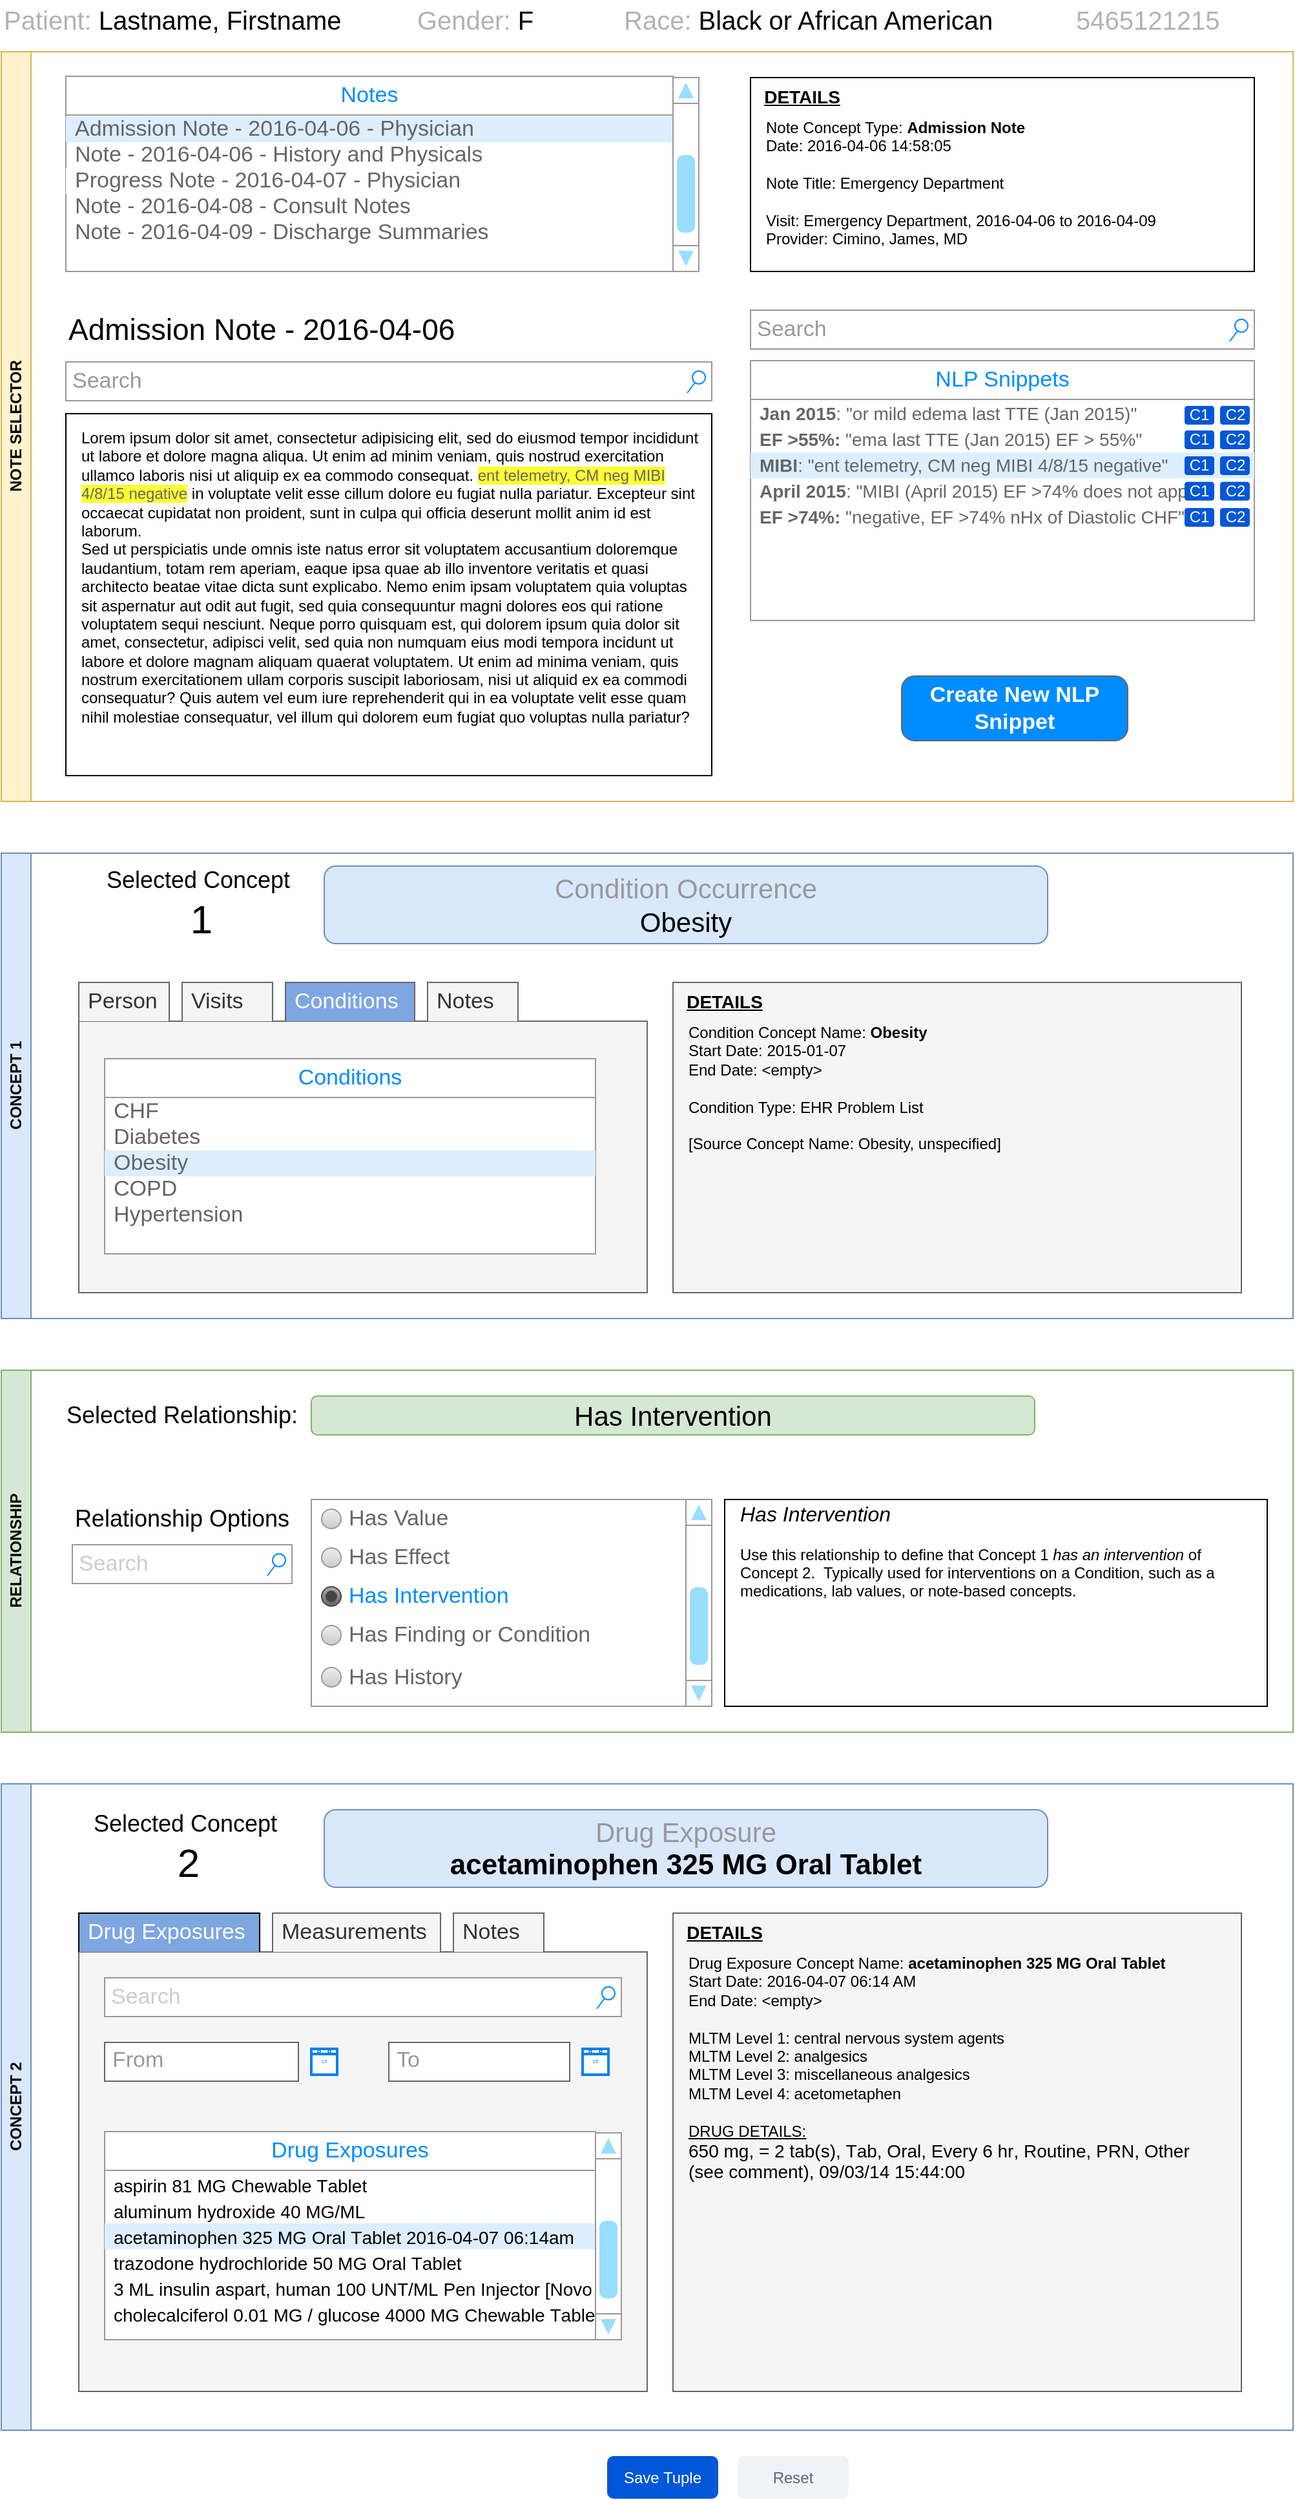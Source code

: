 <mxfile version="24.6.4" type="github">
  <diagram name="Page-1" id="CvbROnI0u1PsvaJzNxl1">
    <mxGraphModel dx="1418" dy="1577" grid="0" gridSize="10" guides="1" tooltips="1" connect="1" arrows="1" fold="1" page="1" pageScale="1" pageWidth="1100" pageHeight="850" math="0" shadow="0">
      <root>
        <mxCell id="0" />
        <mxCell id="1" parent="0" />
        <mxCell id="52OdQAi1lzuqlrWnkRY4-55" value="" style="rounded=0;whiteSpace=wrap;html=1;" parent="1" vertex="1">
          <mxGeometry x="600" y="900" width="420" height="160" as="geometry" />
        </mxCell>
        <mxCell id="52OdQAi1lzuqlrWnkRY4-32" value="CONCEPT 1" style="swimlane;horizontal=0;whiteSpace=wrap;html=1;fillColor=#dae8fc;strokeColor=#6c8ebf;" parent="1" vertex="1">
          <mxGeometry x="40" y="400" width="1000" height="360" as="geometry" />
        </mxCell>
        <mxCell id="52OdQAi1lzuqlrWnkRY4-36" value="" style="rounded=0;whiteSpace=wrap;html=1;fillColor=#f5f5f5;fontColor=#333333;strokeColor=#666666;" parent="52OdQAi1lzuqlrWnkRY4-32" vertex="1">
          <mxGeometry x="520" y="100" width="440" height="240" as="geometry" />
        </mxCell>
        <mxCell id="52OdQAi1lzuqlrWnkRY4-12" value="" style="rounded=0;whiteSpace=wrap;html=1;fillColor=#f5f5f5;fontColor=#333333;strokeColor=#666666;" parent="52OdQAi1lzuqlrWnkRY4-32" vertex="1">
          <mxGeometry x="60" y="130" width="440" height="210" as="geometry" />
        </mxCell>
        <mxCell id="52OdQAi1lzuqlrWnkRY4-1" value="" style="strokeWidth=1;shadow=0;dashed=0;align=center;html=1;shape=mxgraph.mockup.forms.rrect;rSize=0;strokeColor=#999999;fillColor=#ffffff;" parent="52OdQAi1lzuqlrWnkRY4-32" vertex="1">
          <mxGeometry x="80" y="160" width="380" height="150" as="geometry" />
        </mxCell>
        <mxCell id="52OdQAi1lzuqlrWnkRY4-2" value="Conditions" style="strokeWidth=1;shadow=0;dashed=0;align=center;html=1;shape=mxgraph.mockup.forms.rrect;rSize=0;strokeColor=#999999;fontColor=#008cff;fontSize=17;fillColor=#ffffff;resizeWidth=1;whiteSpace=wrap;" parent="52OdQAi1lzuqlrWnkRY4-1" vertex="1">
          <mxGeometry width="380.0" height="30" relative="1" as="geometry">
            <mxPoint y="-1" as="offset" />
          </mxGeometry>
        </mxCell>
        <mxCell id="52OdQAi1lzuqlrWnkRY4-3" value="CHF" style="strokeWidth=1;shadow=0;dashed=0;align=center;html=1;shape=mxgraph.mockup.forms.anchor;fontSize=17;fontColor=#666666;align=left;spacingLeft=5;resizeWidth=1;whiteSpace=wrap;" parent="52OdQAi1lzuqlrWnkRY4-1" vertex="1">
          <mxGeometry width="380.0" height="20" relative="1" as="geometry">
            <mxPoint y="30" as="offset" />
          </mxGeometry>
        </mxCell>
        <mxCell id="52OdQAi1lzuqlrWnkRY4-4" value="Diabetes" style="strokeWidth=1;shadow=0;dashed=0;align=center;html=1;shape=mxgraph.mockup.forms.anchor;fontSize=17;fontColor=#666666;align=left;spacingLeft=5;resizeWidth=1;whiteSpace=wrap;" parent="52OdQAi1lzuqlrWnkRY4-1" vertex="1">
          <mxGeometry width="380.0" height="20" relative="1" as="geometry">
            <mxPoint y="50" as="offset" />
          </mxGeometry>
        </mxCell>
        <mxCell id="52OdQAi1lzuqlrWnkRY4-5" value="Obesity" style="strokeWidth=1;shadow=0;dashed=0;align=center;html=1;shape=mxgraph.mockup.forms.rrect;rSize=0;fontSize=17;fontColor=#666666;align=left;spacingLeft=5;fillColor=#ddeeff;strokeColor=none;resizeWidth=1;whiteSpace=wrap;" parent="52OdQAi1lzuqlrWnkRY4-1" vertex="1">
          <mxGeometry width="380.0" height="20" relative="1" as="geometry">
            <mxPoint y="70" as="offset" />
          </mxGeometry>
        </mxCell>
        <mxCell id="52OdQAi1lzuqlrWnkRY4-6" value="COPD" style="strokeWidth=1;shadow=0;dashed=0;align=center;html=1;shape=mxgraph.mockup.forms.anchor;fontSize=17;fontColor=#666666;align=left;spacingLeft=5;resizeWidth=1;whiteSpace=wrap;" parent="52OdQAi1lzuqlrWnkRY4-1" vertex="1">
          <mxGeometry width="380.0" height="20" relative="1" as="geometry">
            <mxPoint y="90" as="offset" />
          </mxGeometry>
        </mxCell>
        <mxCell id="52OdQAi1lzuqlrWnkRY4-8" value="Hypertension" style="strokeWidth=1;shadow=0;dashed=0;align=center;html=1;shape=mxgraph.mockup.forms.anchor;fontSize=17;fontColor=#666666;align=left;spacingLeft=5;resizeWidth=1;whiteSpace=wrap;" parent="52OdQAi1lzuqlrWnkRY4-1" vertex="1">
          <mxGeometry width="380.0" height="20" relative="1" as="geometry">
            <mxPoint y="110" as="offset" />
          </mxGeometry>
        </mxCell>
        <mxCell id="52OdQAi1lzuqlrWnkRY4-11" value="Visits" style="strokeWidth=1;shadow=0;dashed=0;align=center;html=1;shape=mxgraph.mockup.forms.uRect;fontSize=17;fontColor=#333333;align=left;spacingLeft=5;strokeColor=#666666;fillColor=#f5f5f5;" parent="52OdQAi1lzuqlrWnkRY4-32" vertex="1">
          <mxGeometry x="140" y="100" width="70" height="30" as="geometry" />
        </mxCell>
        <mxCell id="52OdQAi1lzuqlrWnkRY4-10" value="Notes" style="strokeWidth=1;shadow=0;dashed=0;align=center;html=1;shape=mxgraph.mockup.forms.uRect;fontSize=17;fontColor=#333333;align=left;spacingLeft=5;strokeColor=#666666;fillColor=#f5f5f5;" parent="52OdQAi1lzuqlrWnkRY4-32" vertex="1">
          <mxGeometry x="330" y="100" width="70" height="30" as="geometry" />
        </mxCell>
        <mxCell id="52OdQAi1lzuqlrWnkRY4-9" value="Conditions" style="strokeWidth=1;shadow=0;dashed=0;align=center;html=1;shape=mxgraph.mockup.forms.uRect;fontSize=17;fontColor=#FFFFFF;align=left;spacingLeft=5;strokeColor=#666666;fillColor=#7EA6E0;" parent="52OdQAi1lzuqlrWnkRY4-32" vertex="1">
          <mxGeometry x="220" y="100" width="100" height="30" as="geometry" />
        </mxCell>
        <mxCell id="52OdQAi1lzuqlrWnkRY4-33" value="Person" style="strokeWidth=1;shadow=0;dashed=0;align=center;html=1;shape=mxgraph.mockup.forms.uRect;fontSize=17;fontColor=#333333;align=left;spacingLeft=5;strokeColor=#666666;fillColor=#f5f5f5;" parent="52OdQAi1lzuqlrWnkRY4-32" vertex="1">
          <mxGeometry x="60" y="100" width="70" height="30" as="geometry" />
        </mxCell>
        <mxCell id="52OdQAi1lzuqlrWnkRY4-34" value="Condition Concept Name: &lt;b&gt;Obesity&lt;/b&gt;&lt;div&gt;Start Date: 2015-01-07&lt;/div&gt;&lt;div&gt;End Date: &amp;lt;empty&amp;gt;&lt;/div&gt;&lt;div&gt;&lt;br&gt;&lt;/div&gt;&lt;div&gt;Condition Type: EHR Problem List&lt;/div&gt;&lt;div&gt;&lt;br&gt;&lt;/div&gt;&lt;div&gt;[Source Concept Name: Obesity, unspecified]&lt;/div&gt;&lt;div&gt;&lt;br&gt;&lt;/div&gt;&lt;div&gt;&lt;br&gt;&lt;/div&gt;" style="text;spacingTop=-5;whiteSpace=wrap;html=1;align=left;fontSize=12;fontFamily=Helvetica;fillColor=none;strokeColor=none;" parent="52OdQAi1lzuqlrWnkRY4-32" vertex="1">
          <mxGeometry x="530" y="130" width="420" height="210" as="geometry" />
        </mxCell>
        <mxCell id="52OdQAi1lzuqlrWnkRY4-35" value="DETAILS" style="text;html=1;align=center;verticalAlign=middle;whiteSpace=wrap;rounded=0;fontSize=14;fontStyle=5" parent="52OdQAi1lzuqlrWnkRY4-32" vertex="1">
          <mxGeometry x="530" y="100" width="60" height="30" as="geometry" />
        </mxCell>
        <mxCell id="52OdQAi1lzuqlrWnkRY4-37" value="Selected Concept&amp;nbsp;&lt;div&gt;&lt;font style=&quot;font-size: 31px;&quot;&gt;1&lt;/font&gt;&lt;/div&gt;" style="text;html=1;align=center;verticalAlign=middle;whiteSpace=wrap;rounded=0;fontSize=18;" parent="52OdQAi1lzuqlrWnkRY4-32" vertex="1">
          <mxGeometry x="70" y="10" width="170" height="60" as="geometry" />
        </mxCell>
        <mxCell id="52OdQAi1lzuqlrWnkRY4-38" value="" style="rounded=1;whiteSpace=wrap;html=1;fillColor=#dae8fc;strokeColor=#6c8ebf;" parent="52OdQAi1lzuqlrWnkRY4-32" vertex="1">
          <mxGeometry x="250" y="10" width="560" height="60" as="geometry" />
        </mxCell>
        <mxCell id="52OdQAi1lzuqlrWnkRY4-39" value="&lt;font color=&quot;#999999&quot;&gt;Condition Occurrence&lt;/font&gt;&lt;div style=&quot;font-size: 21px;&quot;&gt;Obesity&lt;/div&gt;" style="text;html=1;align=center;verticalAlign=middle;whiteSpace=wrap;rounded=0;fontSize=21;" parent="52OdQAi1lzuqlrWnkRY4-32" vertex="1">
          <mxGeometry x="395" y="10" width="270" height="60" as="geometry" />
        </mxCell>
        <mxCell id="52OdQAi1lzuqlrWnkRY4-40" value="RELATIONSHIP" style="swimlane;horizontal=0;whiteSpace=wrap;html=1;fillColor=#d5e8d4;strokeColor=#82b366;" parent="1" vertex="1">
          <mxGeometry x="40" y="800" width="1000" height="280" as="geometry" />
        </mxCell>
        <mxCell id="52OdQAi1lzuqlrWnkRY4-41" value="Selected Relationship:" style="text;html=1;align=center;verticalAlign=middle;whiteSpace=wrap;rounded=0;fontSize=18;" parent="52OdQAi1lzuqlrWnkRY4-40" vertex="1">
          <mxGeometry x="40" y="20" width="200" height="30" as="geometry" />
        </mxCell>
        <mxCell id="52OdQAi1lzuqlrWnkRY4-42" value="" style="rounded=1;whiteSpace=wrap;html=1;fillColor=#d5e8d4;strokeColor=#82b366;" parent="52OdQAi1lzuqlrWnkRY4-40" vertex="1">
          <mxGeometry x="240" y="20" width="560" height="30" as="geometry" />
        </mxCell>
        <mxCell id="52OdQAi1lzuqlrWnkRY4-43" value="&lt;font&gt;Has Intervention&lt;/font&gt;" style="text;html=1;align=center;verticalAlign=middle;whiteSpace=wrap;rounded=0;fontSize=21;fontColor=#000000;" parent="52OdQAi1lzuqlrWnkRY4-40" vertex="1">
          <mxGeometry x="385" y="20" width="270" height="30" as="geometry" />
        </mxCell>
        <mxCell id="52OdQAi1lzuqlrWnkRY4-52" value="Search" style="strokeWidth=1;shadow=0;dashed=0;align=center;html=1;shape=mxgraph.mockup.forms.searchBox;strokeColor=#999999;mainText=;strokeColor2=#008cff;fontColor=#CCCCCC;fontSize=17;align=left;spacingLeft=3;whiteSpace=wrap;" parent="52OdQAi1lzuqlrWnkRY4-40" vertex="1">
          <mxGeometry x="55" y="135" width="170" height="30" as="geometry" />
        </mxCell>
        <mxCell id="52OdQAi1lzuqlrWnkRY4-53" value="Relationship Options" style="text;html=1;align=center;verticalAlign=middle;whiteSpace=wrap;rounded=0;fontSize=18;" parent="52OdQAi1lzuqlrWnkRY4-40" vertex="1">
          <mxGeometry x="50" y="95" width="180" height="40" as="geometry" />
        </mxCell>
        <mxCell id="52OdQAi1lzuqlrWnkRY4-44" value="" style="strokeWidth=1;shadow=0;dashed=0;align=center;html=1;shape=mxgraph.mockup.forms.rrect;rSize=0;strokeColor=#999999;fillColor=#ffffff;recursiveResize=0;" parent="52OdQAi1lzuqlrWnkRY4-40" vertex="1">
          <mxGeometry x="240" y="100" width="290" height="160" as="geometry" />
        </mxCell>
        <mxCell id="52OdQAi1lzuqlrWnkRY4-45" value="Has Value" style="shape=ellipse;rSize=0;fillColor=#eeeeee;strokeColor=#999999;gradientColor=#cccccc;html=1;align=left;spacingLeft=4;fontSize=17;fontColor=#666666;labelPosition=right;" parent="52OdQAi1lzuqlrWnkRY4-44" vertex="1">
          <mxGeometry x="8" y="7.5" width="15" height="15" as="geometry" />
        </mxCell>
        <mxCell id="52OdQAi1lzuqlrWnkRY4-46" value="Has Effect" style="shape=ellipse;rSize=0;fillColor=#eeeeee;strokeColor=#999999;gradientColor=#cccccc;html=1;align=left;spacingLeft=4;fontSize=17;fontColor=#666666;labelPosition=right;" parent="52OdQAi1lzuqlrWnkRY4-44" vertex="1">
          <mxGeometry x="8" y="37.5" width="15" height="15" as="geometry" />
        </mxCell>
        <mxCell id="52OdQAi1lzuqlrWnkRY4-47" value="Has Intervention" style="shape=ellipse;rSize=0;fillColor=#aaaaaa;strokeColor=#444444;gradientColor=#666666;html=1;align=left;spacingLeft=4;fontSize=17;fontColor=#008cff;labelPosition=right;" parent="52OdQAi1lzuqlrWnkRY4-44" vertex="1">
          <mxGeometry x="8" y="67.5" width="15" height="15" as="geometry" />
        </mxCell>
        <mxCell id="52OdQAi1lzuqlrWnkRY4-48" value="" style="shape=ellipse;fillColor=#444444;strokeColor=none;html=1;" parent="52OdQAi1lzuqlrWnkRY4-47" vertex="1">
          <mxGeometry x="3" y="3" width="9" height="9" as="geometry" />
        </mxCell>
        <mxCell id="52OdQAi1lzuqlrWnkRY4-49" value="Has Finding or Condition" style="shape=ellipse;rSize=0;fillColor=#eeeeee;strokeColor=#999999;gradientColor=#cccccc;html=1;align=left;spacingLeft=4;fontSize=17;fontColor=#666666;labelPosition=right;" parent="52OdQAi1lzuqlrWnkRY4-44" vertex="1">
          <mxGeometry x="8" y="97.5" width="15" height="15" as="geometry" />
        </mxCell>
        <mxCell id="52OdQAi1lzuqlrWnkRY4-92" value="Has History" style="shape=ellipse;rSize=0;fillColor=#eeeeee;strokeColor=#999999;gradientColor=#cccccc;html=1;align=left;spacingLeft=4;fontSize=17;fontColor=#666666;labelPosition=right;" parent="52OdQAi1lzuqlrWnkRY4-44" vertex="1">
          <mxGeometry x="8" y="130" width="15" height="15" as="geometry" />
        </mxCell>
        <mxCell id="52OdQAi1lzuqlrWnkRY4-50" value="" style="verticalLabelPosition=bottom;shadow=0;dashed=0;align=center;html=1;verticalAlign=top;strokeWidth=1;shape=mxgraph.mockup.navigation.scrollBar;strokeColor=#999999;barPos=20;fillColor2=#99ddff;strokeColor2=none;direction=north;" parent="52OdQAi1lzuqlrWnkRY4-40" vertex="1">
          <mxGeometry x="530" y="100" width="10" height="160" as="geometry" />
        </mxCell>
        <mxCell id="52OdQAi1lzuqlrWnkRY4-54" value="&lt;font style=&quot;font-size: 16px;&quot;&gt;&lt;i&gt;Has Intervention&lt;/i&gt;&lt;/font&gt;&lt;div&gt;&lt;br&gt;&lt;/div&gt;&lt;div&gt;Use this relationship to define that Concept 1 &lt;i&gt;has an intervention&lt;/i&gt; of Concept 2.&amp;nbsp; Typically used for interventions on a Condition, such as a medications, lab values, or note-based concepts.&lt;/div&gt;" style="text;spacingTop=-5;whiteSpace=wrap;html=1;align=left;fontSize=12;fontFamily=Helvetica;fillColor=none;strokeColor=none;" parent="1" vertex="1">
          <mxGeometry x="610" y="900" width="400" height="160" as="geometry" />
        </mxCell>
        <mxCell id="52OdQAi1lzuqlrWnkRY4-56" value="CONCEPT 2" style="swimlane;horizontal=0;whiteSpace=wrap;html=1;fillColor=#dae8fc;strokeColor=#6c8ebf;" parent="1" vertex="1">
          <mxGeometry x="40" y="1120" width="1000" height="500" as="geometry" />
        </mxCell>
        <mxCell id="52OdQAi1lzuqlrWnkRY4-57" value="" style="rounded=0;whiteSpace=wrap;html=1;fillColor=#f5f5f5;strokeColor=#666666;fontColor=#333333;" parent="52OdQAi1lzuqlrWnkRY4-56" vertex="1">
          <mxGeometry x="520" y="100" width="440" height="370" as="geometry" />
        </mxCell>
        <mxCell id="52OdQAi1lzuqlrWnkRY4-58" value="" style="rounded=0;whiteSpace=wrap;html=1;fillColor=#f5f5f5;fontColor=#333333;strokeColor=#666666;" parent="52OdQAi1lzuqlrWnkRY4-56" vertex="1">
          <mxGeometry x="60" y="130" width="440" height="340" as="geometry" />
        </mxCell>
        <mxCell id="52OdQAi1lzuqlrWnkRY4-59" value="" style="strokeWidth=1;shadow=0;dashed=0;align=center;html=1;shape=mxgraph.mockup.forms.rrect;rSize=0;strokeColor=#999999;fillColor=#ffffff;" parent="52OdQAi1lzuqlrWnkRY4-56" vertex="1">
          <mxGeometry x="80" y="270" width="380" height="160" as="geometry" />
        </mxCell>
        <mxCell id="52OdQAi1lzuqlrWnkRY4-60" value="Drug Exposures" style="strokeWidth=1;shadow=0;dashed=0;align=center;html=1;shape=mxgraph.mockup.forms.rrect;rSize=0;strokeColor=#999999;fontColor=#008cff;fontSize=17;fillColor=#ffffff;resizeWidth=1;whiteSpace=wrap;" parent="52OdQAi1lzuqlrWnkRY4-59" vertex="1">
          <mxGeometry width="380.0" height="30" relative="1" as="geometry">
            <mxPoint y="-1" as="offset" />
          </mxGeometry>
        </mxCell>
        <mxCell id="52OdQAi1lzuqlrWnkRY4-61" value="&lt;p class=&quot;p1&quot; style=&quot;margin: 0px; font-variant-numeric: normal; font-variant-east-asian: normal; font-variant-alternates: normal; font-kerning: auto; font-optical-sizing: auto; font-feature-settings: normal; font-variation-settings: normal; font-variant-position: normal; font-stretch: normal; font-size: 14px; line-height: normal; color: rgb(0, 0, 0); -webkit-text-stroke-color: rgb(199, 200, 201); background-color: rgba(227, 227, 226, 0.04);&quot;&gt;&lt;span class=&quot;s1&quot; style=&quot;font-kerning: none; font-size: 14px;&quot;&gt;aspirin 81 MG Chewable Tablet&lt;/span&gt;&lt;/p&gt;" style="strokeWidth=1;shadow=0;dashed=0;align=center;html=1;shape=mxgraph.mockup.forms.anchor;fontSize=14;fontColor=#666666;align=left;spacingLeft=5;resizeWidth=1;whiteSpace=wrap;" parent="52OdQAi1lzuqlrWnkRY4-59" vertex="1">
          <mxGeometry width="380.0" height="20" relative="1" as="geometry">
            <mxPoint y="30" as="offset" />
          </mxGeometry>
        </mxCell>
        <mxCell id="52OdQAi1lzuqlrWnkRY4-62" value="&lt;p class=&quot;p1&quot; style=&quot;margin: 0px; font-variant-numeric: normal; font-variant-east-asian: normal; font-variant-alternates: normal; font-kerning: auto; font-optical-sizing: auto; font-feature-settings: normal; font-variation-settings: normal; font-variant-position: normal; font-stretch: normal; font-size: 14px; line-height: normal; color: rgb(0, 0, 0); -webkit-text-stroke-color: rgb(199, 200, 201); background-color: rgba(227, 227, 226, 0.04);&quot;&gt;&lt;span class=&quot;s1&quot; style=&quot;font-kerning: none; font-size: 14px;&quot;&gt;aluminum hydroxide 40 MG/ML&lt;/span&gt;&lt;/p&gt;" style="strokeWidth=1;shadow=0;dashed=0;align=center;html=1;shape=mxgraph.mockup.forms.anchor;fontSize=14;fontColor=#666666;align=left;spacingLeft=5;resizeWidth=1;whiteSpace=wrap;" parent="52OdQAi1lzuqlrWnkRY4-59" vertex="1">
          <mxGeometry width="380.0" height="20" relative="1" as="geometry">
            <mxPoint y="50" as="offset" />
          </mxGeometry>
        </mxCell>
        <mxCell id="52OdQAi1lzuqlrWnkRY4-63" value="&lt;p class=&quot;p1&quot; style=&quot;margin: 0px; font-variant-numeric: normal; font-variant-east-asian: normal; font-variant-alternates: normal; font-kerning: auto; font-optical-sizing: auto; font-feature-settings: normal; font-variation-settings: normal; font-variant-position: normal; font-stretch: normal; font-size: 14px; line-height: normal; color: rgb(0, 0, 0); -webkit-text-stroke-color: rgb(199, 200, 201); background-color: rgba(227, 227, 226, 0.04);&quot;&gt;&lt;span class=&quot;s1&quot; style=&quot;font-kerning: none; font-size: 14px;&quot;&gt;acetaminophen 325 MG Oral Tablet 2016-04-07 06:14am&lt;/span&gt;&lt;/p&gt;" style="strokeWidth=1;shadow=0;dashed=0;align=center;html=1;shape=mxgraph.mockup.forms.rrect;rSize=0;fontSize=14;fontColor=#666666;align=left;spacingLeft=5;fillColor=#ddeeff;strokeColor=none;resizeWidth=1;whiteSpace=wrap;" parent="52OdQAi1lzuqlrWnkRY4-59" vertex="1">
          <mxGeometry width="380.0" height="20" relative="1" as="geometry">
            <mxPoint y="70" as="offset" />
          </mxGeometry>
        </mxCell>
        <mxCell id="52OdQAi1lzuqlrWnkRY4-64" value="&lt;p class=&quot;p1&quot; style=&quot;margin: 0px; font-variant-numeric: normal; font-variant-east-asian: normal; font-variant-alternates: normal; font-kerning: auto; font-optical-sizing: auto; font-feature-settings: normal; font-variation-settings: normal; font-variant-position: normal; font-stretch: normal; font-size: 14px; line-height: normal; color: rgb(0, 0, 0); -webkit-text-stroke-color: rgb(199, 200, 201); background-color: rgba(227, 227, 226, 0.04);&quot;&gt;&lt;span class=&quot;s1&quot; style=&quot;font-kerning: none; font-size: 14px;&quot;&gt;trazodone hydrochloride 50 MG Oral Tablet&lt;/span&gt;&lt;/p&gt;" style="strokeWidth=1;shadow=0;dashed=0;align=center;html=1;shape=mxgraph.mockup.forms.anchor;fontSize=14;fontColor=#666666;align=left;spacingLeft=5;resizeWidth=1;whiteSpace=wrap;" parent="52OdQAi1lzuqlrWnkRY4-59" vertex="1">
          <mxGeometry width="380.0" height="20" relative="1" as="geometry">
            <mxPoint y="90" as="offset" />
          </mxGeometry>
        </mxCell>
        <mxCell id="52OdQAi1lzuqlrWnkRY4-65" value="&lt;p class=&quot;p1&quot; style=&quot;margin: 0px; font-variant-numeric: normal; font-variant-east-asian: normal; font-variant-alternates: normal; font-kerning: auto; font-optical-sizing: auto; font-feature-settings: normal; font-variation-settings: normal; font-variant-position: normal; font-stretch: normal; font-size: 14px; line-height: normal; color: rgb(0, 0, 0); -webkit-text-stroke-color: rgb(199, 200, 201); background-color: rgba(227, 227, 226, 0.04);&quot;&gt;&lt;span class=&quot;s1&quot; style=&quot;font-kerning: none; font-size: 14px;&quot;&gt;3 ML insulin aspart, human 100 UNT/ML Pen Injector [Novo&lt;/span&gt;&lt;/p&gt;" style="strokeWidth=1;shadow=0;dashed=0;align=center;html=1;shape=mxgraph.mockup.forms.anchor;fontSize=14;fontColor=#666666;align=left;spacingLeft=5;resizeWidth=1;whiteSpace=wrap;" parent="52OdQAi1lzuqlrWnkRY4-59" vertex="1">
          <mxGeometry width="380.0" height="20" relative="1" as="geometry">
            <mxPoint y="110" as="offset" />
          </mxGeometry>
        </mxCell>
        <mxCell id="52OdQAi1lzuqlrWnkRY4-76" value="&lt;p style=&quot;margin: 0px; font-variant-numeric: normal; font-variant-east-asian: normal; font-variant-alternates: normal; font-kerning: auto; font-optical-sizing: auto; font-feature-settings: normal; font-variation-settings: normal; font-variant-position: normal; font-stretch: normal; font-size: 14px; line-height: normal; color: rgb(0, 0, 0); -webkit-text-stroke-color: rgb(199, 200, 201); background-color: rgba(227, 227, 226, 0.04);&quot; class=&quot;p1&quot;&gt;&lt;span style=&quot;font-kerning: none; font-size: 14px;&quot; class=&quot;s1&quot;&gt;cholecalciferol 0.01 MG / glucose 4000 MG Chewable Table&lt;/span&gt;&lt;/p&gt;" style="strokeWidth=1;shadow=0;dashed=0;align=center;html=1;shape=mxgraph.mockup.forms.anchor;fontSize=14;fontColor=#666666;align=left;spacingLeft=5;resizeWidth=1;whiteSpace=wrap;" parent="52OdQAi1lzuqlrWnkRY4-59" vertex="1">
          <mxGeometry width="380.0" height="20" relative="1" as="geometry">
            <mxPoint y="130" as="offset" />
          </mxGeometry>
        </mxCell>
        <mxCell id="52OdQAi1lzuqlrWnkRY4-66" value="Measurements" style="strokeWidth=1;shadow=0;dashed=0;align=center;html=1;shape=mxgraph.mockup.forms.uRect;fontSize=17;fontColor=#333333;align=left;spacingLeft=5;strokeColor=#666666;fillColor=#f5f5f5;" parent="52OdQAi1lzuqlrWnkRY4-56" vertex="1">
          <mxGeometry x="210" y="100" width="130" height="30" as="geometry" />
        </mxCell>
        <mxCell id="52OdQAi1lzuqlrWnkRY4-67" value="Notes" style="strokeWidth=1;shadow=0;dashed=0;align=center;html=1;shape=mxgraph.mockup.forms.uRect;fontSize=17;fontColor=#333333;align=left;spacingLeft=5;strokeColor=#666666;fillColor=#f5f5f5;" parent="52OdQAi1lzuqlrWnkRY4-56" vertex="1">
          <mxGeometry x="350" y="100" width="70" height="30" as="geometry" />
        </mxCell>
        <mxCell id="52OdQAi1lzuqlrWnkRY4-69" value="Drug Exposures" style="strokeWidth=1;shadow=0;dashed=0;align=center;html=1;shape=mxgraph.mockup.forms.uRect;fontSize=17;fontColor=#FFFFFF;align=left;spacingLeft=5;strokeColor=#000000;fillColor=#7EA6E0;" parent="52OdQAi1lzuqlrWnkRY4-56" vertex="1">
          <mxGeometry x="60" y="100" width="140" height="30" as="geometry" />
        </mxCell>
        <mxCell id="52OdQAi1lzuqlrWnkRY4-70" value="Drug Exposure Concept Name:&amp;nbsp;&lt;span style=&quot;background-color: rgba(227, 227, 226, 0.04); -webkit-text-stroke-color: rgb(199, 200, 201);&quot;&gt;&lt;b&gt;acetaminophen 325 MG Oral Tablet&lt;/b&gt;&lt;/span&gt;&lt;div&gt;Start Date: 2016-04-07 06:14 AM&lt;/div&gt;&lt;div&gt;End Date: &amp;lt;empty&amp;gt;&lt;/div&gt;&lt;div&gt;&lt;br&gt;&lt;/div&gt;&lt;div&gt;MLTM Level 1: central nervous system agents&lt;/div&gt;&lt;div&gt;MLTM Level 2: analgesics&lt;/div&gt;&lt;div&gt;MLTM Level 3: miscellaneous analgesics&lt;/div&gt;&lt;div&gt;MLTM Level 4: acetometaphen&lt;/div&gt;&lt;div&gt;&lt;br&gt;&lt;/div&gt;&lt;div&gt;&lt;u&gt;DRUG DETAILS:&lt;/u&gt;&lt;/div&gt;&lt;div&gt;&lt;p style=&quot;margin: 0px; font-variant-numeric: normal; font-variant-east-asian: normal; font-variant-alternates: normal; font-kerning: auto; font-optical-sizing: auto; font-feature-settings: normal; font-variation-settings: normal; font-variant-position: normal; font-stretch: normal; line-height: normal; -webkit-text-stroke-color: rgb(199, 201, 201);&quot; class=&quot;p1&quot;&gt;&lt;span style=&quot;font-kerning: none;&quot; class=&quot;s1&quot;&gt;&lt;font style=&quot;font-size: 14px;&quot;&gt;650 mg, = 2 tab(s), Tab, Oral, Every 6 hr, Routine, PRN, Other (see comment), 09/03/14 15:44:00&lt;/font&gt;&lt;/span&gt;&lt;/p&gt;&lt;/div&gt;&lt;div&gt;&lt;br&gt;&lt;/div&gt;&lt;div&gt;&lt;br&gt;&lt;/div&gt;" style="text;spacingTop=-5;whiteSpace=wrap;html=1;align=left;fontSize=12;fontFamily=Helvetica;fillColor=none;strokeColor=none;" parent="52OdQAi1lzuqlrWnkRY4-56" vertex="1">
          <mxGeometry x="530" y="130" width="420" height="330" as="geometry" />
        </mxCell>
        <mxCell id="52OdQAi1lzuqlrWnkRY4-71" value="DETAILS" style="text;html=1;align=center;verticalAlign=middle;whiteSpace=wrap;rounded=0;fontSize=14;fontStyle=5" parent="52OdQAi1lzuqlrWnkRY4-56" vertex="1">
          <mxGeometry x="530" y="100" width="60" height="30" as="geometry" />
        </mxCell>
        <mxCell id="52OdQAi1lzuqlrWnkRY4-74" value="&lt;font color=&quot;#999999&quot;&gt;Drug Exposure&lt;/font&gt;&lt;div style=&quot;&quot;&gt;&lt;b style=&quot;text-align: left; -webkit-text-stroke-color: rgb(199, 200, 201);&quot;&gt;&lt;font style=&quot;font-size: 22px;&quot;&gt;acetaminophen 325 MG Oral Tablet&lt;/font&gt;&lt;/b&gt;&lt;br&gt;&lt;/div&gt;" style="text;html=1;align=center;verticalAlign=middle;whiteSpace=wrap;rounded=1;fontSize=21;fillColor=#dae8fc;strokeColor=#6c8ebf;" parent="52OdQAi1lzuqlrWnkRY4-56" vertex="1">
          <mxGeometry x="250" y="20" width="560" height="60" as="geometry" />
        </mxCell>
        <mxCell id="52OdQAi1lzuqlrWnkRY4-75" value="" style="verticalLabelPosition=bottom;shadow=0;dashed=0;align=center;html=1;verticalAlign=top;strokeWidth=1;shape=mxgraph.mockup.navigation.scrollBar;strokeColor=#999999;barPos=20;fillColor2=#99ddff;strokeColor2=none;direction=north;" parent="52OdQAi1lzuqlrWnkRY4-56" vertex="1">
          <mxGeometry x="460" y="270" width="10" height="160" as="geometry" />
        </mxCell>
        <mxCell id="52OdQAi1lzuqlrWnkRY4-77" value="Search" style="strokeWidth=1;shadow=0;dashed=0;align=center;html=1;shape=mxgraph.mockup.forms.searchBox;strokeColor=#999999;mainText=;strokeColor2=#008cff;fontColor=#CCCCCC;fontSize=17;align=left;spacingLeft=3;whiteSpace=wrap;" parent="52OdQAi1lzuqlrWnkRY4-56" vertex="1">
          <mxGeometry x="80" y="150" width="400" height="30" as="geometry" />
        </mxCell>
        <mxCell id="52OdQAi1lzuqlrWnkRY4-78" value="" style="html=1;verticalLabelPosition=bottom;align=center;labelBackgroundColor=#ffffff;verticalAlign=top;strokeWidth=2;strokeColor=#0080F0;shadow=0;dashed=0;shape=mxgraph.ios7.icons.calendar;" parent="52OdQAi1lzuqlrWnkRY4-56" vertex="1">
          <mxGeometry x="240" y="205" width="20" height="20" as="geometry" />
        </mxCell>
        <mxCell id="52OdQAi1lzuqlrWnkRY4-79" value="From" style="strokeWidth=1;shadow=0;dashed=0;align=center;html=1;shape=mxgraph.mockup.text.textBox;fontColor=#999999;align=left;fontSize=17;spacingLeft=4;spacingTop=-3;whiteSpace=wrap;strokeColor=#666666;mainText=" parent="52OdQAi1lzuqlrWnkRY4-56" vertex="1">
          <mxGeometry x="80" y="200" width="150" height="30" as="geometry" />
        </mxCell>
        <mxCell id="52OdQAi1lzuqlrWnkRY4-80" value="" style="html=1;verticalLabelPosition=bottom;align=center;labelBackgroundColor=#ffffff;verticalAlign=top;strokeWidth=2;strokeColor=#0080F0;shadow=0;dashed=0;shape=mxgraph.ios7.icons.calendar;" parent="52OdQAi1lzuqlrWnkRY4-56" vertex="1">
          <mxGeometry x="450" y="205" width="20" height="20" as="geometry" />
        </mxCell>
        <mxCell id="52OdQAi1lzuqlrWnkRY4-81" value="To" style="strokeWidth=1;shadow=0;dashed=0;align=center;html=1;shape=mxgraph.mockup.text.textBox;fontColor=#999999;align=left;fontSize=17;spacingLeft=4;spacingTop=-3;whiteSpace=wrap;strokeColor=#666666;mainText=" parent="52OdQAi1lzuqlrWnkRY4-56" vertex="1">
          <mxGeometry x="300" y="200" width="140" height="30" as="geometry" />
        </mxCell>
        <mxCell id="52OdQAi1lzuqlrWnkRY4-91" value="Selected Concept&amp;nbsp;&lt;div&gt;&lt;span style=&quot;font-size: 31px;&quot;&gt;2&lt;/span&gt;&lt;/div&gt;" style="text;html=1;align=center;verticalAlign=middle;whiteSpace=wrap;rounded=0;fontSize=18;" parent="52OdQAi1lzuqlrWnkRY4-56" vertex="1">
          <mxGeometry x="60" y="20" width="170" height="60" as="geometry" />
        </mxCell>
        <mxCell id="52OdQAi1lzuqlrWnkRY4-82" value="NOTE SELECTOR" style="swimlane;horizontal=0;whiteSpace=wrap;html=1;fillColor=#fff2cc;strokeColor=#d6b656;" parent="1" vertex="1">
          <mxGeometry x="40" y="-220" width="1000" height="580" as="geometry" />
        </mxCell>
        <mxCell id="52OdQAi1lzuqlrWnkRY4-21" value="" style="rounded=0;whiteSpace=wrap;html=1;fillColor=default;" parent="52OdQAi1lzuqlrWnkRY4-82" vertex="1">
          <mxGeometry x="50" y="280" width="500" height="280" as="geometry" />
        </mxCell>
        <mxCell id="52OdQAi1lzuqlrWnkRY4-22" value="Admission Note - 2016-04-06" style="text;html=1;align=left;verticalAlign=middle;whiteSpace=wrap;rounded=0;fontSize=23;" parent="52OdQAi1lzuqlrWnkRY4-82" vertex="1">
          <mxGeometry x="50" y="200" width="410" height="30" as="geometry" />
        </mxCell>
        <mxCell id="52OdQAi1lzuqlrWnkRY4-20" value="Lorem ipsum dolor sit amet, consectetur adipisicing elit, sed do eiusmod tempor incididunt ut labore et dolore magna aliqua. Ut enim ad minim veniam, quis nostrud exercitation ullamco laboris nisi ut aliquip ex ea commodo consequat.&amp;nbsp;&lt;span style=&quot;color: rgb(102, 102, 102); background-color: rgb(255, 255, 51);&quot;&gt;&lt;font style=&quot;font-size: 12px;&quot;&gt;ent telemetry, CM neg MIBI 4/8/15 negative&lt;/font&gt;&lt;/span&gt;&amp;nbsp;in voluptate velit esse cillum dolore eu fugiat nulla pariatur. Excepteur sint occaecat cupidatat non proident, sunt in culpa qui officia deserunt mollit anim id est laborum.&lt;br&gt;Sed ut perspiciatis unde omnis iste natus error sit voluptatem accusantium doloremque laudantium, totam rem aperiam, eaque ipsa quae ab illo inventore veritatis et quasi architecto beatae vitae dicta sunt explicabo. Nemo enim ipsam voluptatem quia voluptas sit aspernatur aut odit aut fugit, sed quia consequuntur magni dolores eos qui ratione voluptatem sequi nesciunt. Neque porro quisquam est, qui dolorem ipsum quia dolor sit amet, consectetur, adipisci velit, sed quia non numquam eius modi tempora incidunt ut labore et dolore magnam aliquam quaerat voluptatem. Ut enim ad minima veniam, quis nostrum exercitationem ullam corporis suscipit laboriosam, nisi ut aliquid ex ea commodi consequatur? Quis autem vel eum iure reprehenderit qui in ea voluptate velit esse quam nihil molestiae consequatur, vel illum qui dolorem eum fugiat quo voluptas nulla pariatur?" style="text;spacingTop=-5;whiteSpace=wrap;html=1;align=left;fontSize=12;fontFamily=Helvetica;fillColor=none;strokeColor=none;" parent="52OdQAi1lzuqlrWnkRY4-82" vertex="1">
          <mxGeometry x="60" y="290" width="480" height="260" as="geometry" />
        </mxCell>
        <mxCell id="52OdQAi1lzuqlrWnkRY4-23" value="" style="strokeWidth=1;shadow=0;dashed=0;align=center;html=1;shape=mxgraph.mockup.forms.rrect;rSize=0;strokeColor=#999999;fillColor=#ffffff;fontSize=10;" parent="52OdQAi1lzuqlrWnkRY4-82" vertex="1">
          <mxGeometry x="580" y="240" width="390" height="200" as="geometry" />
        </mxCell>
        <mxCell id="52OdQAi1lzuqlrWnkRY4-24" value="NLP Snippets" style="strokeWidth=1;shadow=0;dashed=0;align=center;html=1;shape=mxgraph.mockup.forms.rrect;rSize=0;strokeColor=#999999;fontColor=#008cff;fontSize=17;fillColor=#ffffff;resizeWidth=1;whiteSpace=wrap;" parent="52OdQAi1lzuqlrWnkRY4-23" vertex="1">
          <mxGeometry width="390.0" height="30" relative="1" as="geometry">
            <mxPoint y="-1" as="offset" />
          </mxGeometry>
        </mxCell>
        <mxCell id="52OdQAi1lzuqlrWnkRY4-25" value="&lt;b&gt;Jan 2015&lt;/b&gt;: &quot;or mild edema last TTE (Jan 2015)&quot;" style="strokeWidth=1;shadow=0;dashed=0;align=center;html=1;shape=mxgraph.mockup.forms.anchor;fontSize=14;fontColor=#666666;align=left;spacingLeft=5;resizeWidth=1;whiteSpace=wrap;" parent="52OdQAi1lzuqlrWnkRY4-23" vertex="1">
          <mxGeometry width="390.0" height="20" relative="1" as="geometry">
            <mxPoint y="30" as="offset" />
          </mxGeometry>
        </mxCell>
        <mxCell id="52OdQAi1lzuqlrWnkRY4-26" value="&lt;b&gt;EF &amp;gt;55%:&lt;/b&gt; &quot;ema last TTE (Jan 2015) EF &amp;gt; 55%&quot;" style="strokeWidth=1;shadow=0;dashed=0;align=center;html=1;shape=mxgraph.mockup.forms.anchor;fontSize=14;fontColor=#666666;align=left;spacingLeft=5;resizeWidth=1;whiteSpace=wrap;" parent="52OdQAi1lzuqlrWnkRY4-23" vertex="1">
          <mxGeometry width="390.0" height="20" relative="1" as="geometry">
            <mxPoint y="50" as="offset" />
          </mxGeometry>
        </mxCell>
        <mxCell id="52OdQAi1lzuqlrWnkRY4-27" value="&lt;b&gt;MIBI&lt;/b&gt;: &quot;ent telemetry, CM neg MIBI 4/8/15 negative&quot;" style="strokeWidth=1;shadow=0;dashed=0;align=center;html=1;shape=mxgraph.mockup.forms.rrect;rSize=0;fontSize=14;fontColor=#666666;align=left;spacingLeft=5;fillColor=#ddeeff;strokeColor=none;resizeWidth=1;whiteSpace=wrap;" parent="52OdQAi1lzuqlrWnkRY4-23" vertex="1">
          <mxGeometry width="390.0" height="20" relative="1" as="geometry">
            <mxPoint y="70" as="offset" />
          </mxGeometry>
        </mxCell>
        <mxCell id="52OdQAi1lzuqlrWnkRY4-28" value="&lt;b&gt;April 2015&lt;/b&gt;: &quot;MIBI (April 2015) EF &amp;gt;74% does not appea&quot;" style="strokeWidth=1;shadow=0;dashed=0;align=center;html=1;shape=mxgraph.mockup.forms.anchor;fontSize=14;fontColor=#666666;align=left;spacingLeft=5;resizeWidth=1;whiteSpace=wrap;" parent="52OdQAi1lzuqlrWnkRY4-23" vertex="1">
          <mxGeometry width="390.0" height="20" relative="1" as="geometry">
            <mxPoint y="90" as="offset" />
          </mxGeometry>
        </mxCell>
        <mxCell id="52OdQAi1lzuqlrWnkRY4-29" value="&lt;b&gt;EF &amp;gt;74%:&lt;/b&gt; &quot;negative, EF &amp;gt;74% nHx of Diastolic CHF&quot;" style="strokeWidth=1;shadow=0;dashed=0;align=center;html=1;shape=mxgraph.mockup.forms.anchor;fontSize=14;fontColor=#666666;align=left;spacingLeft=5;resizeWidth=1;whiteSpace=wrap;" parent="52OdQAi1lzuqlrWnkRY4-23" vertex="1">
          <mxGeometry width="390.0" height="20" relative="1" as="geometry">
            <mxPoint y="110" as="offset" />
          </mxGeometry>
        </mxCell>
        <mxCell id="Nfbv6-Lgp6hnDBdlIp3L-7" value="C1" style="rounded=1;fillColor=#0057D8;strokeColor=none;html=1;whiteSpace=wrap;fontColor=#ffffff;align=center;verticalAlign=middle;fontStyle=0;fontSize=12;sketch=0;" vertex="1" parent="52OdQAi1lzuqlrWnkRY4-23">
          <mxGeometry x="336" y="113" width="23" height="14.5" as="geometry" />
        </mxCell>
        <mxCell id="Nfbv6-Lgp6hnDBdlIp3L-8" value="C2" style="rounded=1;fillColor=#0057D8;strokeColor=none;html=1;whiteSpace=wrap;fontColor=#ffffff;align=center;verticalAlign=middle;fontStyle=0;fontSize=12;sketch=0;" vertex="1" parent="52OdQAi1lzuqlrWnkRY4-23">
          <mxGeometry x="363.5" y="113" width="23" height="14.5" as="geometry" />
        </mxCell>
        <mxCell id="Nfbv6-Lgp6hnDBdlIp3L-9" value="C1" style="rounded=1;fillColor=#0057D8;strokeColor=none;html=1;whiteSpace=wrap;fontColor=#ffffff;align=center;verticalAlign=middle;fontStyle=0;fontSize=12;sketch=0;" vertex="1" parent="52OdQAi1lzuqlrWnkRY4-23">
          <mxGeometry x="336" y="92.75" width="23" height="14.5" as="geometry" />
        </mxCell>
        <mxCell id="Nfbv6-Lgp6hnDBdlIp3L-10" value="C2" style="rounded=1;fillColor=#0057D8;strokeColor=none;html=1;whiteSpace=wrap;fontColor=#ffffff;align=center;verticalAlign=middle;fontStyle=0;fontSize=12;sketch=0;" vertex="1" parent="52OdQAi1lzuqlrWnkRY4-23">
          <mxGeometry x="363.5" y="92.75" width="23" height="14.5" as="geometry" />
        </mxCell>
        <mxCell id="Nfbv6-Lgp6hnDBdlIp3L-11" value="C1" style="rounded=1;fillColor=#0057D8;strokeColor=none;html=1;whiteSpace=wrap;fontColor=#ffffff;align=center;verticalAlign=middle;fontStyle=0;fontSize=12;sketch=0;" vertex="1" parent="52OdQAi1lzuqlrWnkRY4-23">
          <mxGeometry x="336" y="73" width="23" height="14.5" as="geometry" />
        </mxCell>
        <mxCell id="Nfbv6-Lgp6hnDBdlIp3L-12" value="C2" style="rounded=1;fillColor=#0057D8;strokeColor=none;html=1;whiteSpace=wrap;fontColor=#ffffff;align=center;verticalAlign=middle;fontStyle=0;fontSize=12;sketch=0;" vertex="1" parent="52OdQAi1lzuqlrWnkRY4-23">
          <mxGeometry x="363.5" y="73" width="23" height="14.5" as="geometry" />
        </mxCell>
        <mxCell id="Nfbv6-Lgp6hnDBdlIp3L-14" value="C2" style="rounded=1;fillColor=#0057D8;strokeColor=none;html=1;whiteSpace=wrap;fontColor=#ffffff;align=center;verticalAlign=middle;fontStyle=0;fontSize=12;sketch=0;" vertex="1" parent="52OdQAi1lzuqlrWnkRY4-23">
          <mxGeometry x="363.5" y="53" width="23" height="14.5" as="geometry" />
        </mxCell>
        <mxCell id="Nfbv6-Lgp6hnDBdlIp3L-13" value="C1" style="rounded=1;fillColor=#0057D8;strokeColor=none;html=1;whiteSpace=wrap;fontColor=#ffffff;align=center;verticalAlign=middle;fontStyle=0;fontSize=12;sketch=0;" vertex="1" parent="52OdQAi1lzuqlrWnkRY4-23">
          <mxGeometry x="336" y="53" width="23" height="14.5" as="geometry" />
        </mxCell>
        <mxCell id="Nfbv6-Lgp6hnDBdlIp3L-15" value="C1" style="rounded=1;fillColor=#0057D8;strokeColor=none;html=1;whiteSpace=wrap;fontColor=#ffffff;align=center;verticalAlign=middle;fontStyle=0;fontSize=12;sketch=0;" vertex="1" parent="52OdQAi1lzuqlrWnkRY4-23">
          <mxGeometry x="336" y="34" width="23" height="14.5" as="geometry" />
        </mxCell>
        <mxCell id="Nfbv6-Lgp6hnDBdlIp3L-16" value="C2" style="rounded=1;fillColor=#0057D8;strokeColor=none;html=1;whiteSpace=wrap;fontColor=#ffffff;align=center;verticalAlign=middle;fontStyle=0;fontSize=12;sketch=0;" vertex="1" parent="52OdQAi1lzuqlrWnkRY4-23">
          <mxGeometry x="363.5" y="34" width="23" height="14.5" as="geometry" />
        </mxCell>
        <mxCell id="52OdQAi1lzuqlrWnkRY4-7" value="Search" style="strokeWidth=1;shadow=0;dashed=0;align=center;html=1;shape=mxgraph.mockup.forms.searchBox;strokeColor=#999999;mainText=;strokeColor2=#008cff;fontColor=#999999;fontSize=17;align=left;spacingLeft=3;whiteSpace=wrap;" parent="52OdQAi1lzuqlrWnkRY4-82" vertex="1">
          <mxGeometry x="580" y="200" width="390" height="30" as="geometry" />
        </mxCell>
        <mxCell id="52OdQAi1lzuqlrWnkRY4-13" value="" style="strokeWidth=1;shadow=0;dashed=0;align=center;html=1;shape=mxgraph.mockup.forms.rrect;rSize=0;strokeColor=#999999;fillColor=#ffffff;" parent="52OdQAi1lzuqlrWnkRY4-82" vertex="1">
          <mxGeometry x="50" y="20" width="470" height="150" as="geometry" />
        </mxCell>
        <mxCell id="52OdQAi1lzuqlrWnkRY4-14" value="Notes" style="strokeWidth=1;shadow=0;dashed=0;align=center;html=1;shape=mxgraph.mockup.forms.rrect;rSize=0;strokeColor=#999999;fontColor=#008cff;fontSize=17;fillColor=#ffffff;resizeWidth=1;whiteSpace=wrap;" parent="52OdQAi1lzuqlrWnkRY4-13" vertex="1">
          <mxGeometry width="470" height="30" relative="1" as="geometry">
            <mxPoint y="-1" as="offset" />
          </mxGeometry>
        </mxCell>
        <mxCell id="52OdQAi1lzuqlrWnkRY4-16" value="Note - 2016-04-06 - History and Physicals" style="strokeWidth=1;shadow=0;dashed=0;align=center;html=1;shape=mxgraph.mockup.forms.anchor;fontSize=17;fontColor=#666666;align=left;spacingLeft=5;resizeWidth=1;whiteSpace=wrap;" parent="52OdQAi1lzuqlrWnkRY4-13" vertex="1">
          <mxGeometry width="470" height="20" relative="1" as="geometry">
            <mxPoint y="50" as="offset" />
          </mxGeometry>
        </mxCell>
        <mxCell id="52OdQAi1lzuqlrWnkRY4-17" value="Progress Note - 2016-04-07 - Physician" style="strokeWidth=1;shadow=0;dashed=0;align=center;html=1;shape=mxgraph.mockup.forms.rrect;rSize=0;fontSize=17;fontColor=#666666;align=left;spacingLeft=5;fillColor=#FFFFFF;strokeColor=none;resizeWidth=1;whiteSpace=wrap;" parent="52OdQAi1lzuqlrWnkRY4-13" vertex="1">
          <mxGeometry width="470" height="20" relative="1" as="geometry">
            <mxPoint y="70" as="offset" />
          </mxGeometry>
        </mxCell>
        <mxCell id="52OdQAi1lzuqlrWnkRY4-18" value="Note - 2016-04-08 - Consult Notes" style="strokeWidth=1;shadow=0;dashed=0;align=center;html=1;shape=mxgraph.mockup.forms.anchor;fontSize=17;fontColor=#666666;align=left;spacingLeft=5;resizeWidth=1;whiteSpace=wrap;" parent="52OdQAi1lzuqlrWnkRY4-13" vertex="1">
          <mxGeometry width="470" height="20" relative="1" as="geometry">
            <mxPoint y="90" as="offset" />
          </mxGeometry>
        </mxCell>
        <mxCell id="52OdQAi1lzuqlrWnkRY4-31" value="Admission Note - 2016-04-06 - Physician" style="strokeWidth=1;shadow=0;dashed=0;align=center;html=1;shape=mxgraph.mockup.forms.rrect;rSize=0;fontSize=17;fontColor=#666666;align=left;spacingLeft=5;fillColor=#ddeeff;strokeColor=none;resizeWidth=1;whiteSpace=wrap;" parent="52OdQAi1lzuqlrWnkRY4-13" vertex="1">
          <mxGeometry y="30" width="470.0" height="20" as="geometry" />
        </mxCell>
        <mxCell id="52OdQAi1lzuqlrWnkRY4-19" value="Note - 2016-04-09 - Discharge Summaries" style="strokeWidth=1;shadow=0;dashed=0;align=center;html=1;shape=mxgraph.mockup.forms.anchor;fontSize=17;fontColor=#666666;align=left;spacingLeft=5;resizeWidth=1;whiteSpace=wrap;" parent="52OdQAi1lzuqlrWnkRY4-13" vertex="1">
          <mxGeometry width="460" height="20" relative="1" as="geometry">
            <mxPoint y="110" as="offset" />
          </mxGeometry>
        </mxCell>
        <mxCell id="52OdQAi1lzuqlrWnkRY4-83" value="" style="verticalLabelPosition=bottom;shadow=0;dashed=0;align=center;html=1;verticalAlign=top;strokeWidth=1;shape=mxgraph.mockup.navigation.scrollBar;strokeColor=#999999;barPos=20;fillColor2=#99ddff;strokeColor2=none;direction=north;" parent="52OdQAi1lzuqlrWnkRY4-82" vertex="1">
          <mxGeometry x="520" y="20" width="10" height="150" as="geometry" />
        </mxCell>
        <mxCell id="52OdQAi1lzuqlrWnkRY4-84" value="" style="rounded=0;whiteSpace=wrap;html=1;" parent="52OdQAi1lzuqlrWnkRY4-82" vertex="1">
          <mxGeometry x="580" y="20" width="390" height="150" as="geometry" />
        </mxCell>
        <mxCell id="52OdQAi1lzuqlrWnkRY4-85" value="Note Concept Type: &lt;b&gt;Admission Note&lt;/b&gt;&lt;div&gt;Date: 2016-04-06 14:58:05&amp;nbsp;&lt;/div&gt;&lt;div&gt;&lt;br&gt;&lt;/div&gt;&lt;div&gt;Note Title: Emergency Department&lt;/div&gt;&lt;div&gt;&lt;br&gt;&lt;/div&gt;&lt;div&gt;Visit: Emergency Department, 2016-04-06 to 2016-04-09&lt;/div&gt;&lt;div&gt;Provider: Cimino, James, MD&lt;/div&gt;&lt;div&gt;&lt;br&gt;&lt;/div&gt;&lt;div&gt;&lt;br&gt;&lt;/div&gt;" style="text;spacingTop=-5;whiteSpace=wrap;html=1;align=left;fontSize=12;fontFamily=Helvetica;fillColor=none;strokeColor=none;" parent="52OdQAi1lzuqlrWnkRY4-82" vertex="1">
          <mxGeometry x="590" y="50" width="380" height="110" as="geometry" />
        </mxCell>
        <mxCell id="52OdQAi1lzuqlrWnkRY4-86" value="DETAILS" style="text;html=1;align=center;verticalAlign=middle;whiteSpace=wrap;rounded=0;fontSize=14;fontStyle=5" parent="52OdQAi1lzuqlrWnkRY4-82" vertex="1">
          <mxGeometry x="590" y="20" width="60" height="30" as="geometry" />
        </mxCell>
        <mxCell id="52OdQAi1lzuqlrWnkRY4-93" value="Search" style="strokeWidth=1;shadow=0;dashed=0;align=center;html=1;shape=mxgraph.mockup.forms.searchBox;strokeColor=#999999;mainText=;strokeColor2=#008cff;fontColor=#999999;fontSize=17;align=left;spacingLeft=3;whiteSpace=wrap;" parent="52OdQAi1lzuqlrWnkRY4-82" vertex="1">
          <mxGeometry x="50" y="240" width="500" height="30" as="geometry" />
        </mxCell>
        <mxCell id="52OdQAi1lzuqlrWnkRY4-95" value="Create New NLP Snippet" style="strokeWidth=1;shadow=0;dashed=0;align=center;html=1;shape=mxgraph.mockup.buttons.button;strokeColor=#666666;fontColor=#ffffff;mainText=;buttonStyle=round;fontSize=17;fontStyle=1;fillColor=#008cff;whiteSpace=wrap;" parent="52OdQAi1lzuqlrWnkRY4-82" vertex="1">
          <mxGeometry x="697" y="483" width="175" height="50" as="geometry" />
        </mxCell>
        <mxCell id="52OdQAi1lzuqlrWnkRY4-87" value="&lt;font style=&quot;font-size: 20px;&quot;&gt;&lt;font color=&quot;#b3b3b3&quot;&gt;Patient:&lt;/font&gt; Lastname, Firstname&lt;/font&gt;" style="text;html=1;align=left;verticalAlign=middle;whiteSpace=wrap;rounded=0;" parent="1" vertex="1">
          <mxGeometry x="40" y="-260" width="330" height="30" as="geometry" />
        </mxCell>
        <mxCell id="52OdQAi1lzuqlrWnkRY4-88" value="&lt;font style=&quot;font-size: 20px;&quot;&gt;&lt;font color=&quot;#b3b3b3&quot;&gt;Gender:&lt;/font&gt; F&lt;/font&gt;" style="text;html=1;align=left;verticalAlign=middle;whiteSpace=wrap;rounded=0;" parent="1" vertex="1">
          <mxGeometry x="360" y="-260" width="120" height="30" as="geometry" />
        </mxCell>
        <mxCell id="52OdQAi1lzuqlrWnkRY4-89" value="&lt;font style=&quot;font-size: 20px;&quot;&gt;&lt;font color=&quot;#b3b3b3&quot;&gt;Race:&lt;/font&gt; Black or African American&lt;/font&gt;" style="text;html=1;align=left;verticalAlign=middle;whiteSpace=wrap;rounded=0;" parent="1" vertex="1">
          <mxGeometry x="520" y="-260" width="320" height="30" as="geometry" />
        </mxCell>
        <mxCell id="52OdQAi1lzuqlrWnkRY4-90" value="&lt;font color=&quot;#b3b3b3&quot;&gt;&lt;span style=&quot;font-size: 20px;&quot;&gt;5465121215&lt;/span&gt;&lt;/font&gt;" style="text;html=1;align=left;verticalAlign=middle;whiteSpace=wrap;rounded=0;" parent="1" vertex="1">
          <mxGeometry x="870" y="-260" width="170" height="30" as="geometry" />
        </mxCell>
        <mxCell id="Nfbv6-Lgp6hnDBdlIp3L-17" value="Save Tuple" style="rounded=1;fillColor=#0057D8;strokeColor=none;html=1;whiteSpace=wrap;fontColor=#ffffff;align=center;verticalAlign=middle;fontStyle=0;fontSize=12;sketch=0;" vertex="1" parent="1">
          <mxGeometry x="509" y="1640" width="86" height="33" as="geometry" />
        </mxCell>
        <mxCell id="Nfbv6-Lgp6hnDBdlIp3L-18" value="Reset" style="rounded=1;fillColor=#F1F2F4;strokeColor=none;html=1;whiteSpace=wrap;fontColor=#596780;align=center;verticalAlign=middle;fontStyle=0;fontSize=12;sketch=0;" vertex="1" parent="1">
          <mxGeometry x="610" y="1640" width="86" height="33" as="geometry" />
        </mxCell>
      </root>
    </mxGraphModel>
  </diagram>
</mxfile>
